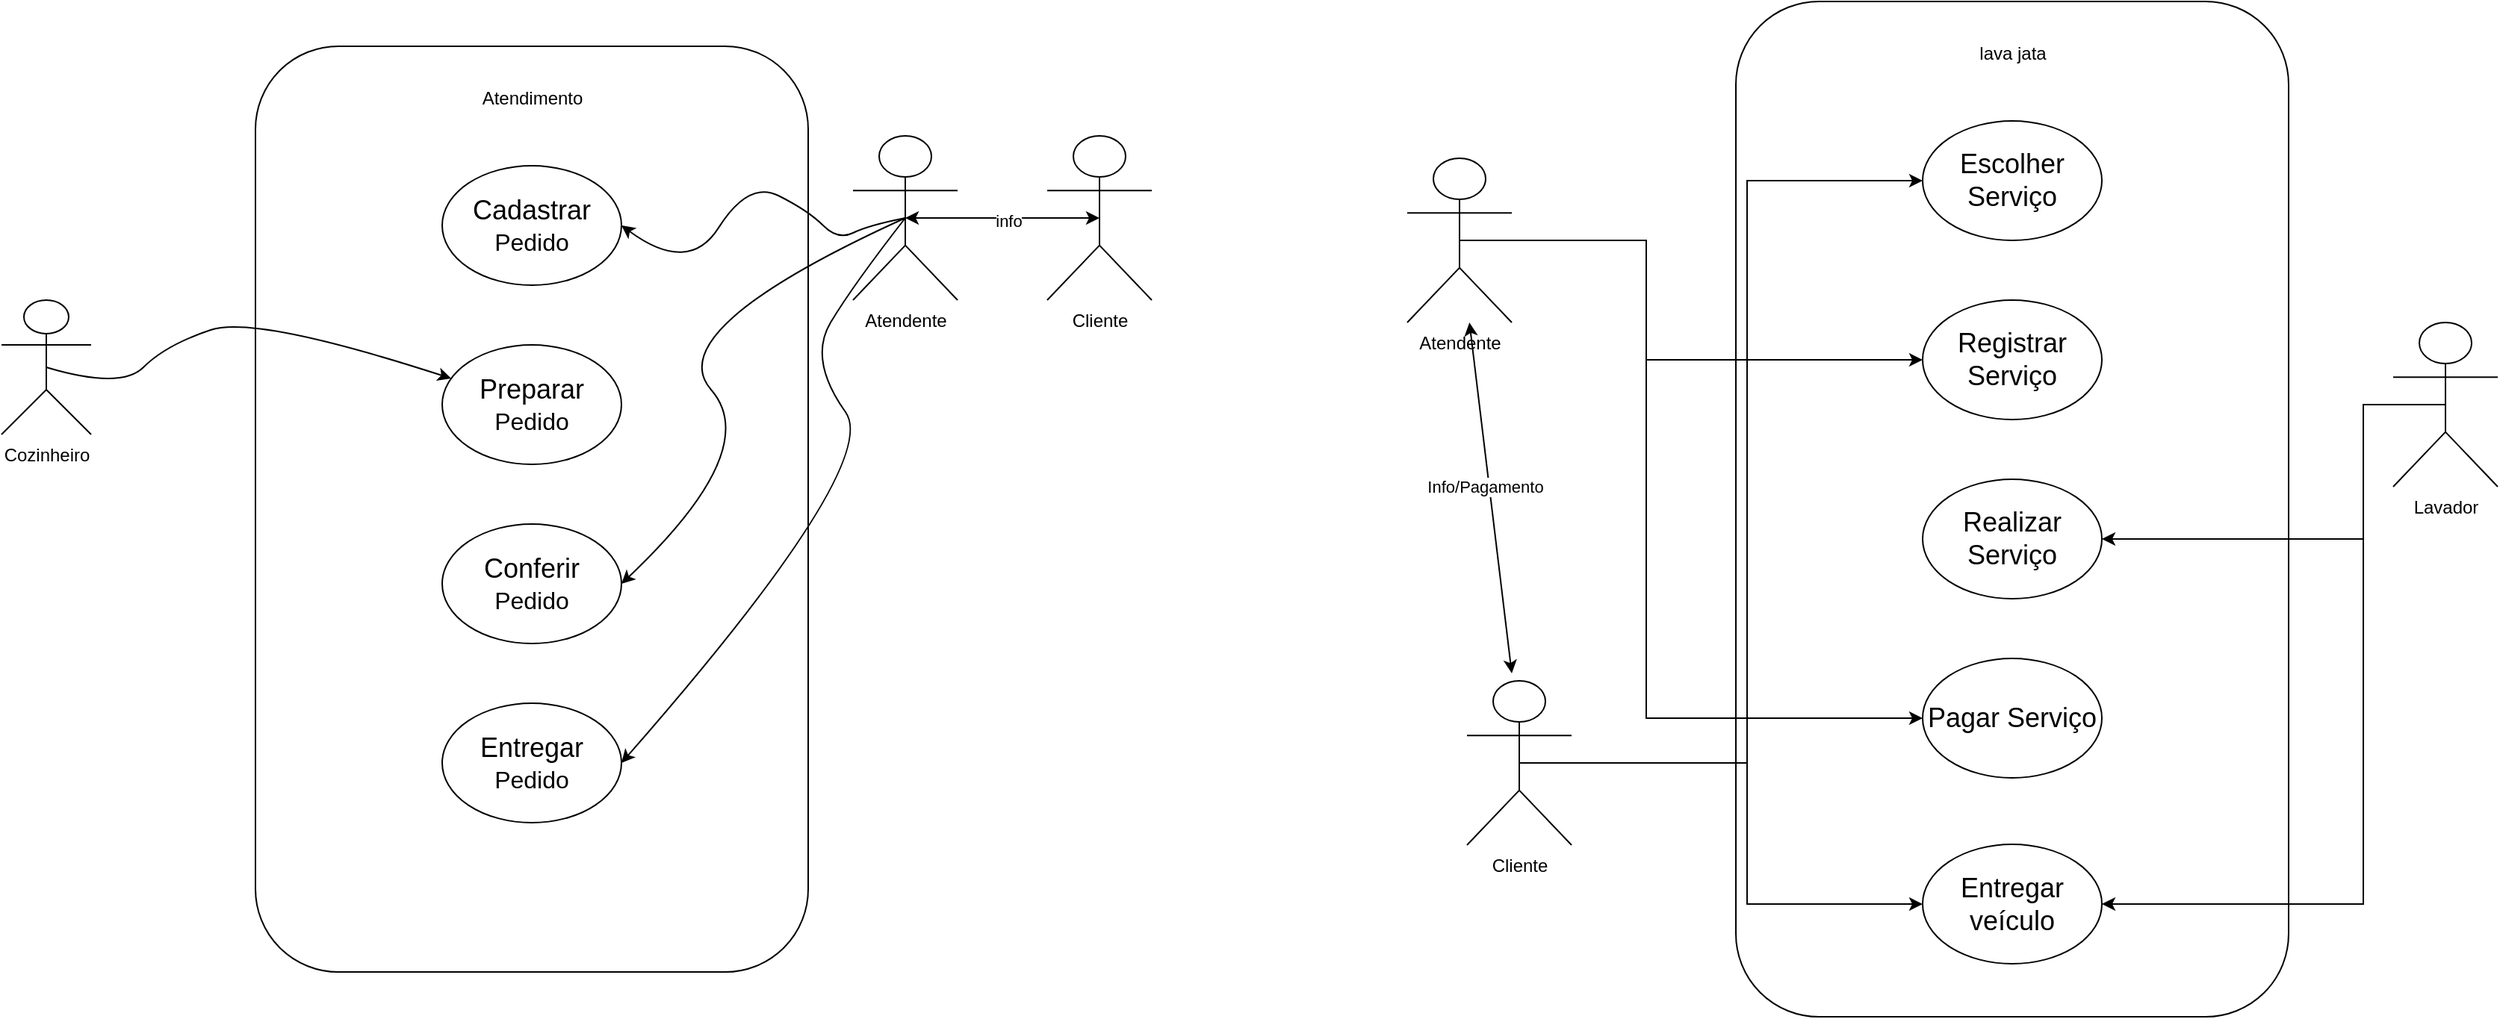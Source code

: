 <mxfile version="26.0.14">
  <diagram name="Página-1" id="KaU8D-AHWuBQwUsj53Rt">
    <mxGraphModel dx="1434" dy="780" grid="1" gridSize="10" guides="1" tooltips="1" connect="1" arrows="1" fold="1" page="1" pageScale="1" pageWidth="827" pageHeight="1169" math="0" shadow="0">
      <root>
        <mxCell id="0" />
        <mxCell id="1" parent="0" />
        <mxCell id="xiXLBAjB5wG0DL4UK6Um-1" value="" style="rounded=1;whiteSpace=wrap;html=1;" vertex="1" parent="1">
          <mxGeometry x="199" y="50" width="370" height="620" as="geometry" />
        </mxCell>
        <mxCell id="xiXLBAjB5wG0DL4UK6Um-2" value="Atendimento" style="text;html=1;align=center;verticalAlign=middle;resizable=0;points=[];autosize=1;strokeColor=none;fillColor=none;" vertex="1" parent="1">
          <mxGeometry x="339" y="70" width="90" height="30" as="geometry" />
        </mxCell>
        <mxCell id="xiXLBAjB5wG0DL4UK6Um-3" value="&lt;font style=&quot;font-size: 18px;&quot;&gt;Cadastrar&lt;/font&gt;&lt;div&gt;&lt;font size=&quot;3&quot;&gt;Pedido&lt;/font&gt;&lt;/div&gt;" style="ellipse;whiteSpace=wrap;html=1;" vertex="1" parent="1">
          <mxGeometry x="324" y="130" width="120" height="80" as="geometry" />
        </mxCell>
        <mxCell id="xiXLBAjB5wG0DL4UK6Um-4" value="&lt;font style=&quot;font-size: 18px;&quot;&gt;Preparar&lt;/font&gt;&lt;div&gt;&lt;font size=&quot;3&quot;&gt;Pedido&lt;/font&gt;&lt;/div&gt;" style="ellipse;whiteSpace=wrap;html=1;" vertex="1" parent="1">
          <mxGeometry x="324" y="250" width="120" height="80" as="geometry" />
        </mxCell>
        <mxCell id="xiXLBAjB5wG0DL4UK6Um-5" value="&lt;font style=&quot;font-size: 18px;&quot;&gt;Conferir&lt;/font&gt;&lt;div&gt;&lt;font size=&quot;3&quot;&gt;Pedido&lt;/font&gt;&lt;/div&gt;" style="ellipse;whiteSpace=wrap;html=1;" vertex="1" parent="1">
          <mxGeometry x="324" y="370" width="120" height="80" as="geometry" />
        </mxCell>
        <mxCell id="xiXLBAjB5wG0DL4UK6Um-6" value="&lt;font style=&quot;font-size: 18px;&quot;&gt;Entregar&lt;/font&gt;&lt;div&gt;&lt;font size=&quot;3&quot;&gt;Pedido&lt;/font&gt;&lt;/div&gt;" style="ellipse;whiteSpace=wrap;html=1;" vertex="1" parent="1">
          <mxGeometry x="324" y="490" width="120" height="80" as="geometry" />
        </mxCell>
        <mxCell id="xiXLBAjB5wG0DL4UK6Um-7" value="Atendente" style="shape=umlActor;verticalLabelPosition=bottom;verticalAlign=top;html=1;outlineConnect=0;" vertex="1" parent="1">
          <mxGeometry x="599" y="110" width="70" height="110" as="geometry" />
        </mxCell>
        <mxCell id="xiXLBAjB5wG0DL4UK6Um-9" value="" style="curved=1;endArrow=classic;html=1;rounded=0;entryX=1;entryY=0.5;entryDx=0;entryDy=0;exitX=0.5;exitY=0.5;exitDx=0;exitDy=0;exitPerimeter=0;" edge="1" parent="1" source="xiXLBAjB5wG0DL4UK6Um-7" target="xiXLBAjB5wG0DL4UK6Um-3">
          <mxGeometry width="50" height="50" relative="1" as="geometry">
            <mxPoint x="459" y="433.1" as="sourcePoint" />
            <mxPoint x="529" y="169.997" as="targetPoint" />
            <Array as="points">
              <mxPoint x="609" y="170" />
              <mxPoint x="589" y="180" />
              <mxPoint x="569" y="160" />
              <mxPoint x="529" y="140" />
              <mxPoint x="489" y="203.1" />
            </Array>
          </mxGeometry>
        </mxCell>
        <mxCell id="xiXLBAjB5wG0DL4UK6Um-11" value="Cozinheiro" style="shape=umlActor;verticalLabelPosition=bottom;verticalAlign=top;html=1;outlineConnect=0;" vertex="1" parent="1">
          <mxGeometry x="29" y="220" width="60" height="90" as="geometry" />
        </mxCell>
        <mxCell id="xiXLBAjB5wG0DL4UK6Um-13" value="" style="curved=1;endArrow=classic;html=1;rounded=0;exitX=0.5;exitY=0.5;exitDx=0;exitDy=0;exitPerimeter=0;" edge="1" parent="1" source="xiXLBAjB5wG0DL4UK6Um-11" target="xiXLBAjB5wG0DL4UK6Um-4">
          <mxGeometry width="50" height="50" relative="1" as="geometry">
            <mxPoint x="59" y="280" as="sourcePoint" />
            <mxPoint x="109" y="230" as="targetPoint" />
            <Array as="points">
              <mxPoint x="109" y="280" />
              <mxPoint x="139" y="250" />
              <mxPoint x="199" y="230" />
            </Array>
          </mxGeometry>
        </mxCell>
        <mxCell id="xiXLBAjB5wG0DL4UK6Um-14" value="" style="curved=1;endArrow=classic;html=1;rounded=0;entryX=1;entryY=0.5;entryDx=0;entryDy=0;exitX=0.5;exitY=0.5;exitDx=0;exitDy=0;exitPerimeter=0;" edge="1" parent="1" source="xiXLBAjB5wG0DL4UK6Um-7" target="xiXLBAjB5wG0DL4UK6Um-5">
          <mxGeometry width="50" height="50" relative="1" as="geometry">
            <mxPoint x="219" y="450" as="sourcePoint" />
            <mxPoint x="269" y="400" as="targetPoint" />
            <Array as="points">
              <mxPoint x="469" y="240" />
              <mxPoint x="539" y="320" />
            </Array>
          </mxGeometry>
        </mxCell>
        <mxCell id="xiXLBAjB5wG0DL4UK6Um-15" value="" style="curved=1;endArrow=classic;html=1;rounded=0;entryX=1;entryY=0.5;entryDx=0;entryDy=0;exitX=0.5;exitY=0.5;exitDx=0;exitDy=0;exitPerimeter=0;" edge="1" parent="1" source="xiXLBAjB5wG0DL4UK6Um-7" target="xiXLBAjB5wG0DL4UK6Um-6">
          <mxGeometry width="50" height="50" relative="1" as="geometry">
            <mxPoint x="629" y="170" as="sourcePoint" />
            <mxPoint x="619" y="280" as="targetPoint" />
            <Array as="points">
              <mxPoint x="599" y="210" />
              <mxPoint x="569" y="260" />
              <mxPoint x="619" y="330" />
            </Array>
          </mxGeometry>
        </mxCell>
        <mxCell id="xiXLBAjB5wG0DL4UK6Um-17" value="Cliente" style="shape=umlActor;verticalLabelPosition=bottom;verticalAlign=top;html=1;outlineConnect=0;" vertex="1" parent="1">
          <mxGeometry x="729" y="110" width="70" height="110" as="geometry" />
        </mxCell>
        <mxCell id="xiXLBAjB5wG0DL4UK6Um-21" value="" style="endArrow=classic;startArrow=classic;html=1;rounded=0;entryX=0.5;entryY=0.5;entryDx=0;entryDy=0;entryPerimeter=0;exitX=0.5;exitY=0.5;exitDx=0;exitDy=0;exitPerimeter=0;" edge="1" parent="1" source="xiXLBAjB5wG0DL4UK6Um-7" target="xiXLBAjB5wG0DL4UK6Um-17">
          <mxGeometry width="50" height="50" relative="1" as="geometry">
            <mxPoint x="689" y="220" as="sourcePoint" />
            <mxPoint x="739" y="170" as="targetPoint" />
          </mxGeometry>
        </mxCell>
        <mxCell id="xiXLBAjB5wG0DL4UK6Um-22" value="info" style="edgeLabel;html=1;align=center;verticalAlign=middle;resizable=0;points=[];" vertex="1" connectable="0" parent="xiXLBAjB5wG0DL4UK6Um-21">
          <mxGeometry x="0.064" y="-2" relative="1" as="geometry">
            <mxPoint as="offset" />
          </mxGeometry>
        </mxCell>
        <mxCell id="xiXLBAjB5wG0DL4UK6Um-23" value="" style="rounded=1;whiteSpace=wrap;html=1;" vertex="1" parent="1">
          <mxGeometry x="1190" y="20" width="370" height="680" as="geometry" />
        </mxCell>
        <mxCell id="xiXLBAjB5wG0DL4UK6Um-24" value="lava jata" style="text;html=1;align=center;verticalAlign=middle;resizable=0;points=[];autosize=1;strokeColor=none;fillColor=none;" vertex="1" parent="1">
          <mxGeometry x="1340" y="40" width="70" height="30" as="geometry" />
        </mxCell>
        <mxCell id="xiXLBAjB5wG0DL4UK6Um-25" value="&lt;span style=&quot;font-size: 18px;&quot;&gt;Escolher Serviço&lt;/span&gt;" style="ellipse;whiteSpace=wrap;html=1;" vertex="1" parent="1">
          <mxGeometry x="1315" y="100" width="120" height="80" as="geometry" />
        </mxCell>
        <mxCell id="xiXLBAjB5wG0DL4UK6Um-26" value="&lt;span style=&quot;font-size: 18px;&quot;&gt;Registrar Serviço&lt;/span&gt;" style="ellipse;whiteSpace=wrap;html=1;" vertex="1" parent="1">
          <mxGeometry x="1315" y="220" width="120" height="80" as="geometry" />
        </mxCell>
        <mxCell id="xiXLBAjB5wG0DL4UK6Um-27" value="&lt;span style=&quot;font-size: 18px;&quot;&gt;Realizar Serviço&lt;/span&gt;" style="ellipse;whiteSpace=wrap;html=1;" vertex="1" parent="1">
          <mxGeometry x="1315" y="340" width="120" height="80" as="geometry" />
        </mxCell>
        <mxCell id="xiXLBAjB5wG0DL4UK6Um-28" value="&lt;span style=&quot;font-size: 18px;&quot;&gt;Pagar Serviço&lt;/span&gt;" style="ellipse;whiteSpace=wrap;html=1;" vertex="1" parent="1">
          <mxGeometry x="1315" y="460" width="120" height="80" as="geometry" />
        </mxCell>
        <mxCell id="xiXLBAjB5wG0DL4UK6Um-29" value="&lt;span style=&quot;font-size: 18px;&quot;&gt;Entregar veículo&lt;/span&gt;" style="ellipse;whiteSpace=wrap;html=1;" vertex="1" parent="1">
          <mxGeometry x="1315" y="584.5" width="120" height="80" as="geometry" />
        </mxCell>
        <mxCell id="xiXLBAjB5wG0DL4UK6Um-35" style="edgeStyle=orthogonalEdgeStyle;rounded=0;orthogonalLoop=1;jettySize=auto;html=1;exitX=0.5;exitY=0.5;exitDx=0;exitDy=0;exitPerimeter=0;entryX=0;entryY=0.5;entryDx=0;entryDy=0;" edge="1" parent="1" source="xiXLBAjB5wG0DL4UK6Um-30" target="xiXLBAjB5wG0DL4UK6Um-25">
          <mxGeometry relative="1" as="geometry" />
        </mxCell>
        <mxCell id="xiXLBAjB5wG0DL4UK6Um-40" style="edgeStyle=orthogonalEdgeStyle;rounded=0;orthogonalLoop=1;jettySize=auto;html=1;exitX=0.5;exitY=0.5;exitDx=0;exitDy=0;exitPerimeter=0;entryX=0;entryY=0.5;entryDx=0;entryDy=0;" edge="1" parent="1" source="xiXLBAjB5wG0DL4UK6Um-30" target="xiXLBAjB5wG0DL4UK6Um-29">
          <mxGeometry relative="1" as="geometry" />
        </mxCell>
        <mxCell id="xiXLBAjB5wG0DL4UK6Um-30" value="Cliente" style="shape=umlActor;verticalLabelPosition=bottom;verticalAlign=top;html=1;outlineConnect=0;" vertex="1" parent="1">
          <mxGeometry x="1010" y="475" width="70" height="110" as="geometry" />
        </mxCell>
        <mxCell id="xiXLBAjB5wG0DL4UK6Um-36" style="edgeStyle=orthogonalEdgeStyle;rounded=0;orthogonalLoop=1;jettySize=auto;html=1;exitX=0.5;exitY=0.5;exitDx=0;exitDy=0;exitPerimeter=0;" edge="1" parent="1" source="xiXLBAjB5wG0DL4UK6Um-31" target="xiXLBAjB5wG0DL4UK6Um-26">
          <mxGeometry relative="1" as="geometry">
            <Array as="points">
              <mxPoint x="1130" y="180" />
              <mxPoint x="1130" y="260" />
            </Array>
          </mxGeometry>
        </mxCell>
        <mxCell id="xiXLBAjB5wG0DL4UK6Um-37" style="edgeStyle=orthogonalEdgeStyle;rounded=0;orthogonalLoop=1;jettySize=auto;html=1;exitX=0.5;exitY=0.5;exitDx=0;exitDy=0;exitPerimeter=0;entryX=0;entryY=0.5;entryDx=0;entryDy=0;" edge="1" parent="1" source="xiXLBAjB5wG0DL4UK6Um-31" target="xiXLBAjB5wG0DL4UK6Um-28">
          <mxGeometry relative="1" as="geometry">
            <Array as="points">
              <mxPoint x="1130" y="180" />
              <mxPoint x="1130" y="500" />
            </Array>
          </mxGeometry>
        </mxCell>
        <mxCell id="xiXLBAjB5wG0DL4UK6Um-31" value="Atendente&lt;span style=&quot;color: rgba(0, 0, 0, 0); font-family: monospace; font-size: 0px; text-align: start;&quot;&gt;%3CmxGraphModel%3E%3Croot%3E%3CmxCell%20id%3D%220%22%2F%3E%3CmxCell%20id%3D%221%22%20parent%3D%220%22%2F%3E%3CmxCell%20id%3D%222%22%20value%3D%22Cliente%22%20style%3D%22shape%3DumlActor%3BverticalLabelPosition%3Dbottom%3BverticalAlign%3Dtop%3Bhtml%3D1%3BoutlineConnect%3D0%3B%22%20vertex%3D%221%22%20parent%3D%221%22%3E%3CmxGeometry%20x%3D%221010%22%20y%3D%22450%22%20width%3D%2270%22%20height%3D%22110%22%20as%3D%22geometry%22%2F%3E%3C%2FmxCell%3E%3C%2Froot%3E%3C%2FmxGraphModel%3E&lt;/span&gt;&lt;span style=&quot;color: rgba(0, 0, 0, 0); font-family: monospace; font-size: 0px; text-align: start;&quot;&gt;%3CmxGraphModel%3E%3Croot%3E%3CmxCell%20id%3D%220%22%2F%3E%3CmxCell%20id%3D%221%22%20parent%3D%220%22%2F%3E%3CmxCell%20id%3D%222%22%20value%3D%22Cliente%22%20style%3D%22shape%3DumlActor%3BverticalLabelPosition%3Dbottom%3BverticalAlign%3Dtop%3Bhtml%3D1%3BoutlineConnect%3D0%3B%22%20vertex%3D%221%22%20parent%3D%221%22%3E%3CmxGeometry%20x%3D%221010%22%20y%3D%22450%22%20width%3D%2270%22%20height%3D%22110%22%20as%3D%22geometry%22%2F%3E%3C%2FmxCell%3E%3C%2Froot%3E%3C%2FmxGraphModel%3E&lt;/span&gt;" style="shape=umlActor;verticalLabelPosition=bottom;verticalAlign=top;html=1;outlineConnect=0;" vertex="1" parent="1">
          <mxGeometry x="970" y="125" width="70" height="110" as="geometry" />
        </mxCell>
        <mxCell id="xiXLBAjB5wG0DL4UK6Um-38" style="edgeStyle=orthogonalEdgeStyle;rounded=0;orthogonalLoop=1;jettySize=auto;html=1;exitX=0.5;exitY=0.5;exitDx=0;exitDy=0;exitPerimeter=0;" edge="1" parent="1" source="xiXLBAjB5wG0DL4UK6Um-32" target="xiXLBAjB5wG0DL4UK6Um-27">
          <mxGeometry relative="1" as="geometry">
            <Array as="points">
              <mxPoint x="1610" y="290" />
              <mxPoint x="1610" y="380" />
            </Array>
          </mxGeometry>
        </mxCell>
        <mxCell id="xiXLBAjB5wG0DL4UK6Um-39" style="edgeStyle=orthogonalEdgeStyle;rounded=0;orthogonalLoop=1;jettySize=auto;html=1;exitX=0.5;exitY=0.5;exitDx=0;exitDy=0;exitPerimeter=0;entryX=1;entryY=0.5;entryDx=0;entryDy=0;" edge="1" parent="1" source="xiXLBAjB5wG0DL4UK6Um-32" target="xiXLBAjB5wG0DL4UK6Um-29">
          <mxGeometry relative="1" as="geometry">
            <Array as="points">
              <mxPoint x="1610" y="290" />
              <mxPoint x="1610" y="624" />
            </Array>
          </mxGeometry>
        </mxCell>
        <mxCell id="xiXLBAjB5wG0DL4UK6Um-32" value="Lavador" style="shape=umlActor;verticalLabelPosition=bottom;verticalAlign=top;html=1;outlineConnect=0;" vertex="1" parent="1">
          <mxGeometry x="1630" y="235" width="70" height="110" as="geometry" />
        </mxCell>
        <mxCell id="xiXLBAjB5wG0DL4UK6Um-41" value="" style="endArrow=classic;startArrow=classic;html=1;rounded=0;" edge="1" parent="1" target="xiXLBAjB5wG0DL4UK6Um-31">
          <mxGeometry width="50" height="50" relative="1" as="geometry">
            <mxPoint x="1040" y="470" as="sourcePoint" />
            <mxPoint x="1080" y="420" as="targetPoint" />
          </mxGeometry>
        </mxCell>
        <mxCell id="xiXLBAjB5wG0DL4UK6Um-42" value="Info/Pagamento" style="edgeLabel;html=1;align=center;verticalAlign=middle;resizable=0;points=[];" vertex="1" connectable="0" parent="xiXLBAjB5wG0DL4UK6Um-41">
          <mxGeometry x="0.075" y="3" relative="1" as="geometry">
            <mxPoint as="offset" />
          </mxGeometry>
        </mxCell>
      </root>
    </mxGraphModel>
  </diagram>
</mxfile>
